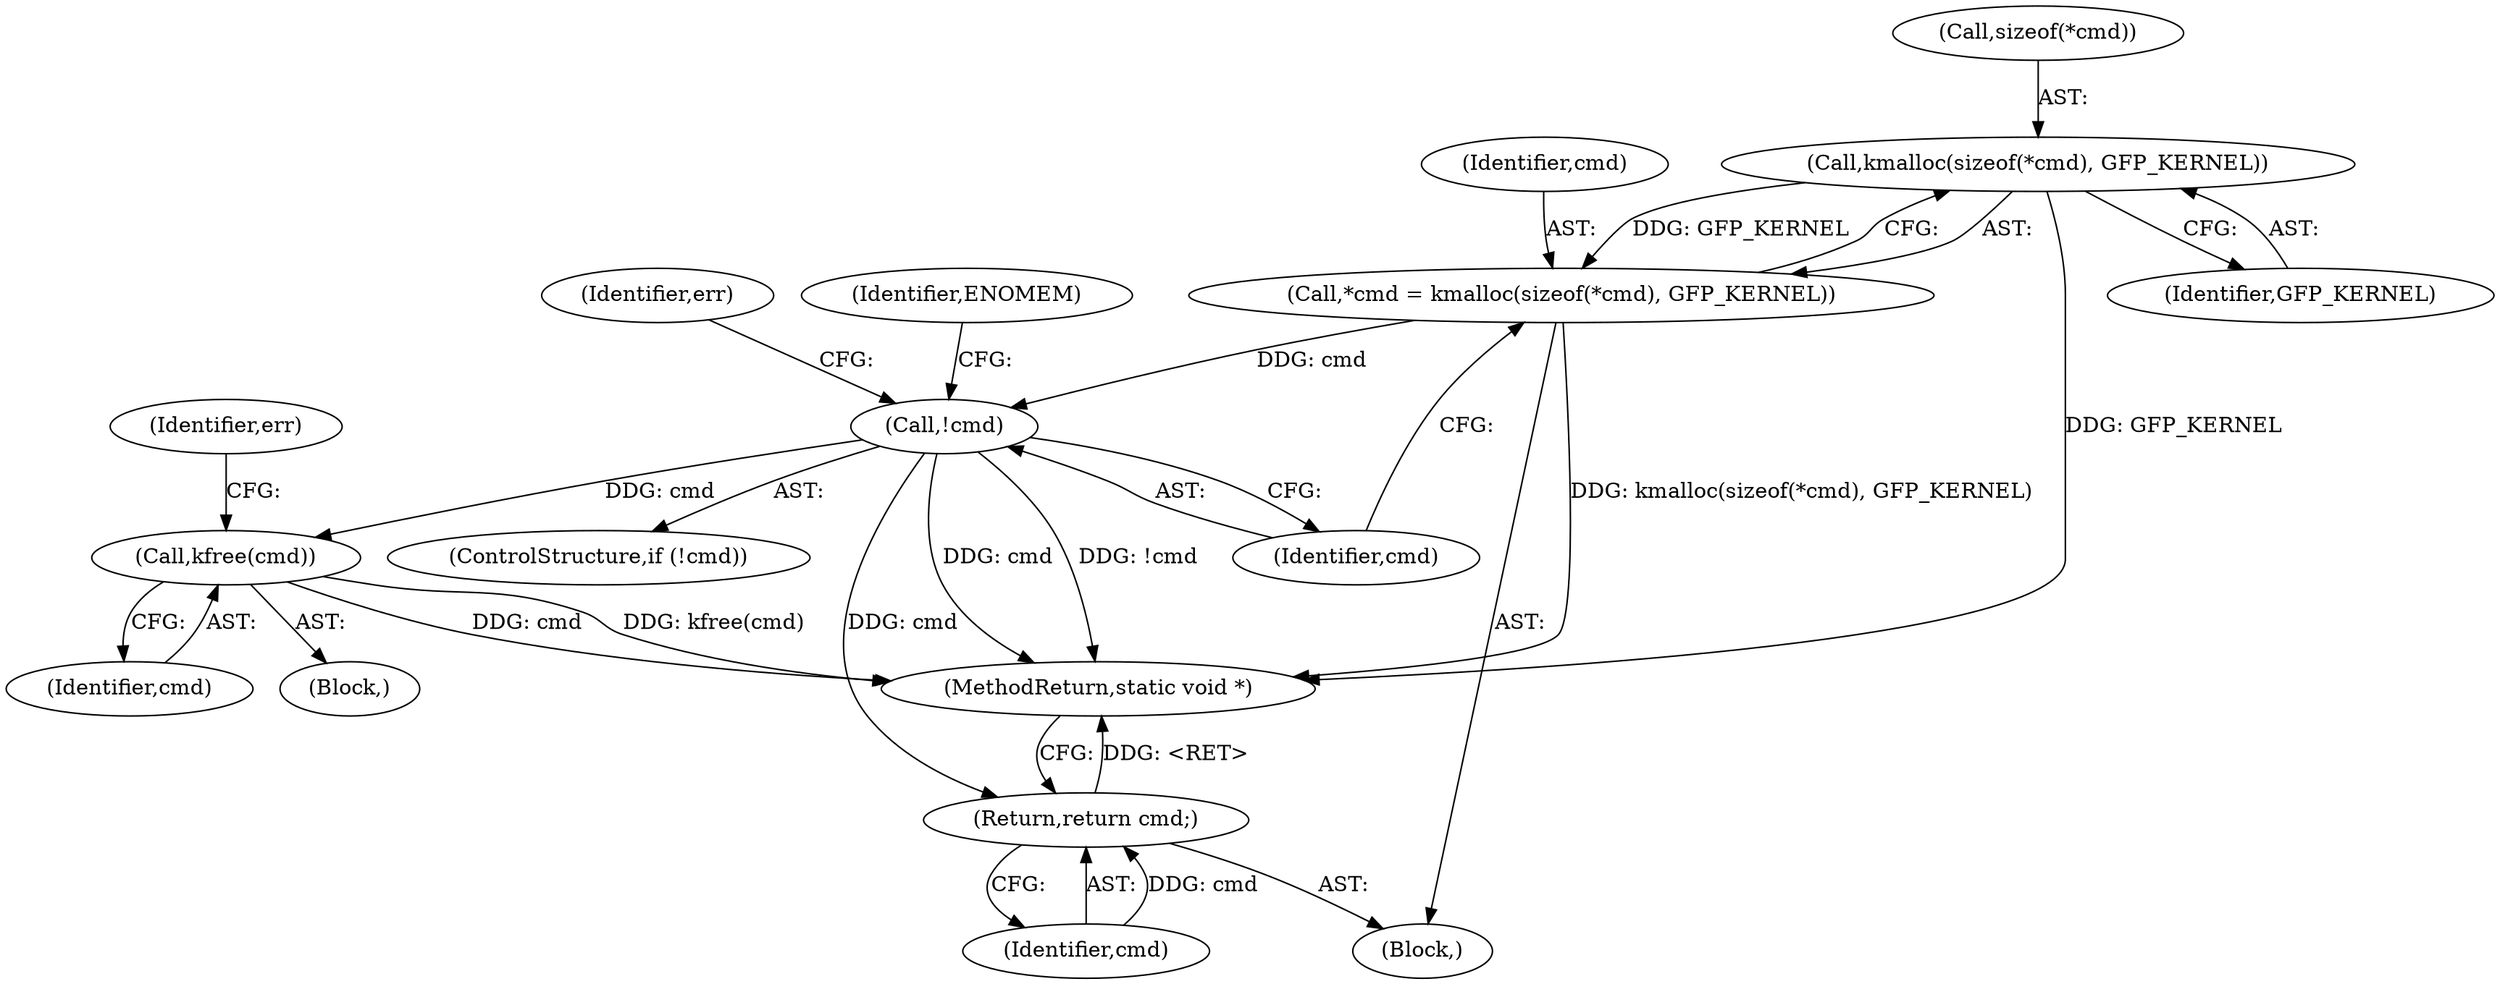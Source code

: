 digraph "0_linux_af6fc858a35b90e89ea7a7ee58e66628c55c776b@API" {
"1000108" [label="(Call,kmalloc(sizeof(*cmd), GFP_KERNEL))"];
"1000106" [label="(Call,*cmd = kmalloc(sizeof(*cmd), GFP_KERNEL))"];
"1000115" [label="(Call,!cmd)"];
"1000133" [label="(Call,kfree(cmd))"];
"1000138" [label="(Return,return cmd;)"];
"1000132" [label="(Block,)"];
"1000134" [label="(Identifier,cmd)"];
"1000109" [label="(Call,sizeof(*cmd))"];
"1000115" [label="(Call,!cmd)"];
"1000108" [label="(Call,kmalloc(sizeof(*cmd), GFP_KERNEL))"];
"1000104" [label="(Block,)"];
"1000137" [label="(Identifier,err)"];
"1000122" [label="(Identifier,err)"];
"1000140" [label="(MethodReturn,static void *)"];
"1000106" [label="(Call,*cmd = kmalloc(sizeof(*cmd), GFP_KERNEL))"];
"1000120" [label="(Identifier,ENOMEM)"];
"1000133" [label="(Call,kfree(cmd))"];
"1000138" [label="(Return,return cmd;)"];
"1000139" [label="(Identifier,cmd)"];
"1000112" [label="(Identifier,GFP_KERNEL)"];
"1000116" [label="(Identifier,cmd)"];
"1000114" [label="(ControlStructure,if (!cmd))"];
"1000107" [label="(Identifier,cmd)"];
"1000108" -> "1000106"  [label="AST: "];
"1000108" -> "1000112"  [label="CFG: "];
"1000109" -> "1000108"  [label="AST: "];
"1000112" -> "1000108"  [label="AST: "];
"1000106" -> "1000108"  [label="CFG: "];
"1000108" -> "1000140"  [label="DDG: GFP_KERNEL"];
"1000108" -> "1000106"  [label="DDG: GFP_KERNEL"];
"1000106" -> "1000104"  [label="AST: "];
"1000107" -> "1000106"  [label="AST: "];
"1000116" -> "1000106"  [label="CFG: "];
"1000106" -> "1000140"  [label="DDG: kmalloc(sizeof(*cmd), GFP_KERNEL)"];
"1000106" -> "1000115"  [label="DDG: cmd"];
"1000115" -> "1000114"  [label="AST: "];
"1000115" -> "1000116"  [label="CFG: "];
"1000116" -> "1000115"  [label="AST: "];
"1000120" -> "1000115"  [label="CFG: "];
"1000122" -> "1000115"  [label="CFG: "];
"1000115" -> "1000140"  [label="DDG: cmd"];
"1000115" -> "1000140"  [label="DDG: !cmd"];
"1000115" -> "1000133"  [label="DDG: cmd"];
"1000115" -> "1000138"  [label="DDG: cmd"];
"1000133" -> "1000132"  [label="AST: "];
"1000133" -> "1000134"  [label="CFG: "];
"1000134" -> "1000133"  [label="AST: "];
"1000137" -> "1000133"  [label="CFG: "];
"1000133" -> "1000140"  [label="DDG: cmd"];
"1000133" -> "1000140"  [label="DDG: kfree(cmd)"];
"1000138" -> "1000104"  [label="AST: "];
"1000138" -> "1000139"  [label="CFG: "];
"1000139" -> "1000138"  [label="AST: "];
"1000140" -> "1000138"  [label="CFG: "];
"1000138" -> "1000140"  [label="DDG: <RET>"];
"1000139" -> "1000138"  [label="DDG: cmd"];
}
